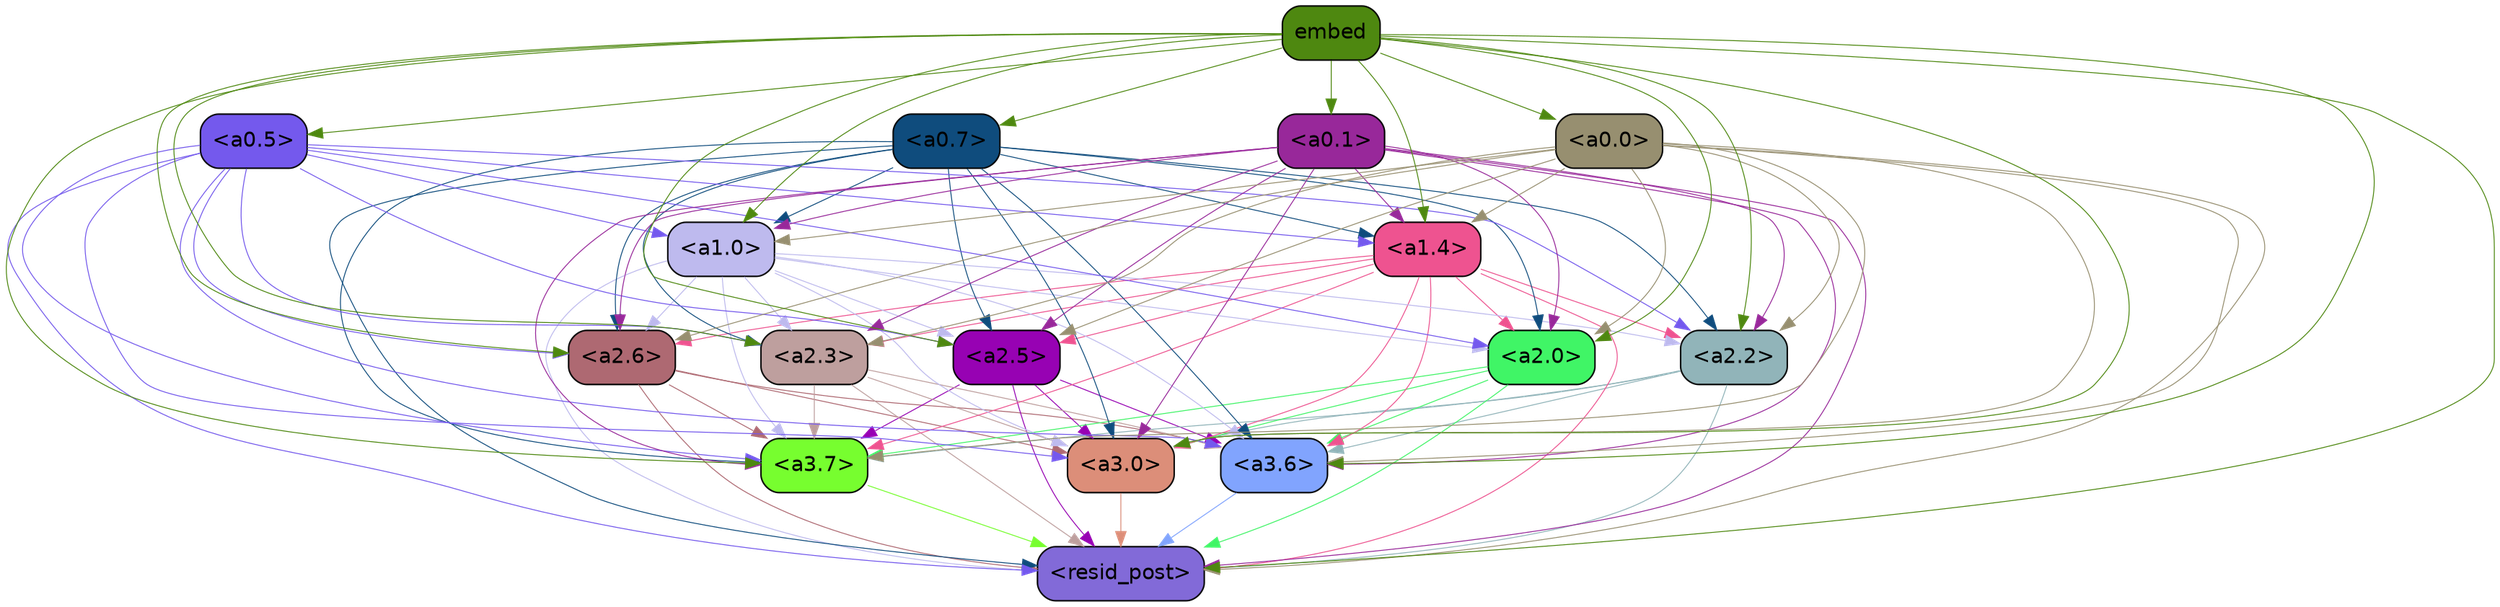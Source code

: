 strict digraph "" {
	graph [bgcolor=transparent,
		layout=dot,
		overlap=false,
		splines=true
	];
	"<a3.7>"	[color=black,
		fillcolor="#77fe2f",
		fontname=Helvetica,
		shape=box,
		style="filled, rounded"];
	"<resid_post>"	[color=black,
		fillcolor="#826ad8",
		fontname=Helvetica,
		shape=box,
		style="filled, rounded"];
	"<a3.7>" -> "<resid_post>"	[color="#77fe2f",
		penwidth=0.6];
	"<a3.6>"	[color=black,
		fillcolor="#81a4fe",
		fontname=Helvetica,
		shape=box,
		style="filled, rounded"];
	"<a3.6>" -> "<resid_post>"	[color="#81a4fe",
		penwidth=0.6];
	"<a3.0>"	[color=black,
		fillcolor="#dc8e79",
		fontname=Helvetica,
		shape=box,
		style="filled, rounded"];
	"<a3.0>" -> "<resid_post>"	[color="#dc8e79",
		penwidth=0.6];
	"<a2.6>"	[color=black,
		fillcolor="#ae6972",
		fontname=Helvetica,
		shape=box,
		style="filled, rounded"];
	"<a2.6>" -> "<a3.7>"	[color="#ae6972",
		penwidth=0.6];
	"<a2.6>" -> "<resid_post>"	[color="#ae6972",
		penwidth=0.6];
	"<a2.6>" -> "<a3.6>"	[color="#ae6972",
		penwidth=0.6];
	"<a2.6>" -> "<a3.0>"	[color="#ae6972",
		penwidth=0.6];
	"<a2.5>"	[color=black,
		fillcolor="#9702b3",
		fontname=Helvetica,
		shape=box,
		style="filled, rounded"];
	"<a2.5>" -> "<a3.7>"	[color="#9702b3",
		penwidth=0.6];
	"<a2.5>" -> "<resid_post>"	[color="#9702b3",
		penwidth=0.6];
	"<a2.5>" -> "<a3.6>"	[color="#9702b3",
		penwidth=0.6];
	"<a2.5>" -> "<a3.0>"	[color="#9702b3",
		penwidth=0.6];
	"<a2.3>"	[color=black,
		fillcolor="#be9f9e",
		fontname=Helvetica,
		shape=box,
		style="filled, rounded"];
	"<a2.3>" -> "<a3.7>"	[color="#be9f9e",
		penwidth=0.6];
	"<a2.3>" -> "<resid_post>"	[color="#be9f9e",
		penwidth=0.6];
	"<a2.3>" -> "<a3.6>"	[color="#be9f9e",
		penwidth=0.6];
	"<a2.3>" -> "<a3.0>"	[color="#be9f9e",
		penwidth=0.6];
	"<a2.2>"	[color=black,
		fillcolor="#91b4b9",
		fontname=Helvetica,
		shape=box,
		style="filled, rounded"];
	"<a2.2>" -> "<a3.7>"	[color="#91b4b9",
		penwidth=0.6];
	"<a2.2>" -> "<resid_post>"	[color="#91b4b9",
		penwidth=0.6];
	"<a2.2>" -> "<a3.6>"	[color="#91b4b9",
		penwidth=0.6];
	"<a2.2>" -> "<a3.0>"	[color="#91b4b9",
		penwidth=0.6];
	"<a2.0>"	[color=black,
		fillcolor="#40f566",
		fontname=Helvetica,
		shape=box,
		style="filled, rounded"];
	"<a2.0>" -> "<a3.7>"	[color="#40f566",
		penwidth=0.6];
	"<a2.0>" -> "<resid_post>"	[color="#40f566",
		penwidth=0.6];
	"<a2.0>" -> "<a3.6>"	[color="#40f566",
		penwidth=0.6];
	"<a2.0>" -> "<a3.0>"	[color="#40f566",
		penwidth=0.6];
	"<a1.4>"	[color=black,
		fillcolor="#ee5390",
		fontname=Helvetica,
		shape=box,
		style="filled, rounded"];
	"<a1.4>" -> "<a3.7>"	[color="#ee5390",
		penwidth=0.6];
	"<a1.4>" -> "<resid_post>"	[color="#ee5390",
		penwidth=0.6];
	"<a1.4>" -> "<a3.6>"	[color="#ee5390",
		penwidth=0.6];
	"<a1.4>" -> "<a3.0>"	[color="#ee5390",
		penwidth=0.6];
	"<a1.4>" -> "<a2.6>"	[color="#ee5390",
		penwidth=0.6];
	"<a1.4>" -> "<a2.5>"	[color="#ee5390",
		penwidth=0.6];
	"<a1.4>" -> "<a2.3>"	[color="#ee5390",
		penwidth=0.6];
	"<a1.4>" -> "<a2.2>"	[color="#ee5390",
		penwidth=0.6];
	"<a1.4>" -> "<a2.0>"	[color="#ee5390",
		penwidth=0.6];
	"<a1.0>"	[color=black,
		fillcolor="#bebaee",
		fontname=Helvetica,
		shape=box,
		style="filled, rounded"];
	"<a1.0>" -> "<a3.7>"	[color="#bebaee",
		penwidth=0.6];
	"<a1.0>" -> "<resid_post>"	[color="#bebaee",
		penwidth=0.6];
	"<a1.0>" -> "<a3.6>"	[color="#bebaee",
		penwidth=0.6];
	"<a1.0>" -> "<a3.0>"	[color="#bebaee",
		penwidth=0.6];
	"<a1.0>" -> "<a2.6>"	[color="#bebaee",
		penwidth=0.6];
	"<a1.0>" -> "<a2.5>"	[color="#bebaee",
		penwidth=0.6];
	"<a1.0>" -> "<a2.3>"	[color="#bebaee",
		penwidth=0.6];
	"<a1.0>" -> "<a2.2>"	[color="#bebaee",
		penwidth=0.6];
	"<a1.0>" -> "<a2.0>"	[color="#bebaee",
		penwidth=0.6];
	"<a0.7>"	[color=black,
		fillcolor="#0f4c7d",
		fontname=Helvetica,
		shape=box,
		style="filled, rounded"];
	"<a0.7>" -> "<a3.7>"	[color="#0f4c7d",
		penwidth=0.6];
	"<a0.7>" -> "<resid_post>"	[color="#0f4c7d",
		penwidth=0.6];
	"<a0.7>" -> "<a3.6>"	[color="#0f4c7d",
		penwidth=0.6];
	"<a0.7>" -> "<a3.0>"	[color="#0f4c7d",
		penwidth=0.6];
	"<a0.7>" -> "<a2.6>"	[color="#0f4c7d",
		penwidth=0.6];
	"<a0.7>" -> "<a2.5>"	[color="#0f4c7d",
		penwidth=0.6];
	"<a0.7>" -> "<a2.3>"	[color="#0f4c7d",
		penwidth=0.6];
	"<a0.7>" -> "<a2.2>"	[color="#0f4c7d",
		penwidth=0.6];
	"<a0.7>" -> "<a2.0>"	[color="#0f4c7d",
		penwidth=0.6];
	"<a0.7>" -> "<a1.4>"	[color="#0f4c7d",
		penwidth=0.6];
	"<a0.7>" -> "<a1.0>"	[color="#0f4c7d",
		penwidth=0.6];
	"<a0.5>"	[color=black,
		fillcolor="#7459ed",
		fontname=Helvetica,
		shape=box,
		style="filled, rounded"];
	"<a0.5>" -> "<a3.7>"	[color="#7459ed",
		penwidth=0.6];
	"<a0.5>" -> "<resid_post>"	[color="#7459ed",
		penwidth=0.6];
	"<a0.5>" -> "<a3.6>"	[color="#7459ed",
		penwidth=0.6];
	"<a0.5>" -> "<a3.0>"	[color="#7459ed",
		penwidth=0.6];
	"<a0.5>" -> "<a2.6>"	[color="#7459ed",
		penwidth=0.6];
	"<a0.5>" -> "<a2.5>"	[color="#7459ed",
		penwidth=0.6];
	"<a0.5>" -> "<a2.3>"	[color="#7459ed",
		penwidth=0.6];
	"<a0.5>" -> "<a2.2>"	[color="#7459ed",
		penwidth=0.6];
	"<a0.5>" -> "<a2.0>"	[color="#7459ed",
		penwidth=0.6];
	"<a0.5>" -> "<a1.4>"	[color="#7459ed",
		penwidth=0.6];
	"<a0.5>" -> "<a1.0>"	[color="#7459ed",
		penwidth=0.6];
	"<a0.1>"	[color=black,
		fillcolor="#98289a",
		fontname=Helvetica,
		shape=box,
		style="filled, rounded"];
	"<a0.1>" -> "<a3.7>"	[color="#98289a",
		penwidth=0.6];
	"<a0.1>" -> "<resid_post>"	[color="#98289a",
		penwidth=0.6];
	"<a0.1>" -> "<a3.6>"	[color="#98289a",
		penwidth=0.6];
	"<a0.1>" -> "<a3.0>"	[color="#98289a",
		penwidth=0.6];
	"<a0.1>" -> "<a2.6>"	[color="#98289a",
		penwidth=0.6];
	"<a0.1>" -> "<a2.5>"	[color="#98289a",
		penwidth=0.6];
	"<a0.1>" -> "<a2.3>"	[color="#98289a",
		penwidth=0.6];
	"<a0.1>" -> "<a2.2>"	[color="#98289a",
		penwidth=0.6];
	"<a0.1>" -> "<a2.0>"	[color="#98289a",
		penwidth=0.6];
	"<a0.1>" -> "<a1.4>"	[color="#98289a",
		penwidth=0.6];
	"<a0.1>" -> "<a1.0>"	[color="#98289a",
		penwidth=0.6];
	"<a0.0>"	[color=black,
		fillcolor="#978f70",
		fontname=Helvetica,
		shape=box,
		style="filled, rounded"];
	"<a0.0>" -> "<a3.7>"	[color="#978f70",
		penwidth=0.6];
	"<a0.0>" -> "<resid_post>"	[color="#978f70",
		penwidth=0.6];
	"<a0.0>" -> "<a3.6>"	[color="#978f70",
		penwidth=0.6];
	"<a0.0>" -> "<a3.0>"	[color="#978f70",
		penwidth=0.6];
	"<a0.0>" -> "<a2.6>"	[color="#978f70",
		penwidth=0.6];
	"<a0.0>" -> "<a2.5>"	[color="#978f70",
		penwidth=0.6];
	"<a0.0>" -> "<a2.3>"	[color="#978f70",
		penwidth=0.6];
	"<a0.0>" -> "<a2.2>"	[color="#978f70",
		penwidth=0.6];
	"<a0.0>" -> "<a2.0>"	[color="#978f70",
		penwidth=0.6];
	"<a0.0>" -> "<a1.4>"	[color="#978f70",
		penwidth=0.6];
	"<a0.0>" -> "<a1.0>"	[color="#978f70",
		penwidth=0.6];
	embed	[color=black,
		fillcolor="#4e8810",
		fontname=Helvetica,
		shape=box,
		style="filled, rounded"];
	embed -> "<a3.7>"	[color="#4e8810",
		penwidth=0.6];
	embed -> "<resid_post>"	[color="#4e8810",
		penwidth=0.6];
	embed -> "<a3.6>"	[color="#4e8810",
		penwidth=0.6];
	embed -> "<a3.0>"	[color="#4e8810",
		penwidth=0.6];
	embed -> "<a2.6>"	[color="#4e8810",
		penwidth=0.6];
	embed -> "<a2.5>"	[color="#4e8810",
		penwidth=0.6];
	embed -> "<a2.3>"	[color="#4e8810",
		penwidth=0.6];
	embed -> "<a2.2>"	[color="#4e8810",
		penwidth=0.6];
	embed -> "<a2.0>"	[color="#4e8810",
		penwidth=0.6];
	embed -> "<a1.4>"	[color="#4e8810",
		penwidth=0.6];
	embed -> "<a1.0>"	[color="#4e8810",
		penwidth=0.6];
	embed -> "<a0.7>"	[color="#4e8810",
		penwidth=0.6];
	embed -> "<a0.5>"	[color="#4e8810",
		penwidth=0.6];
	embed -> "<a0.1>"	[color="#4e8810",
		penwidth=0.6];
	embed -> "<a0.0>"	[color="#4e8810",
		penwidth=0.6];
}
